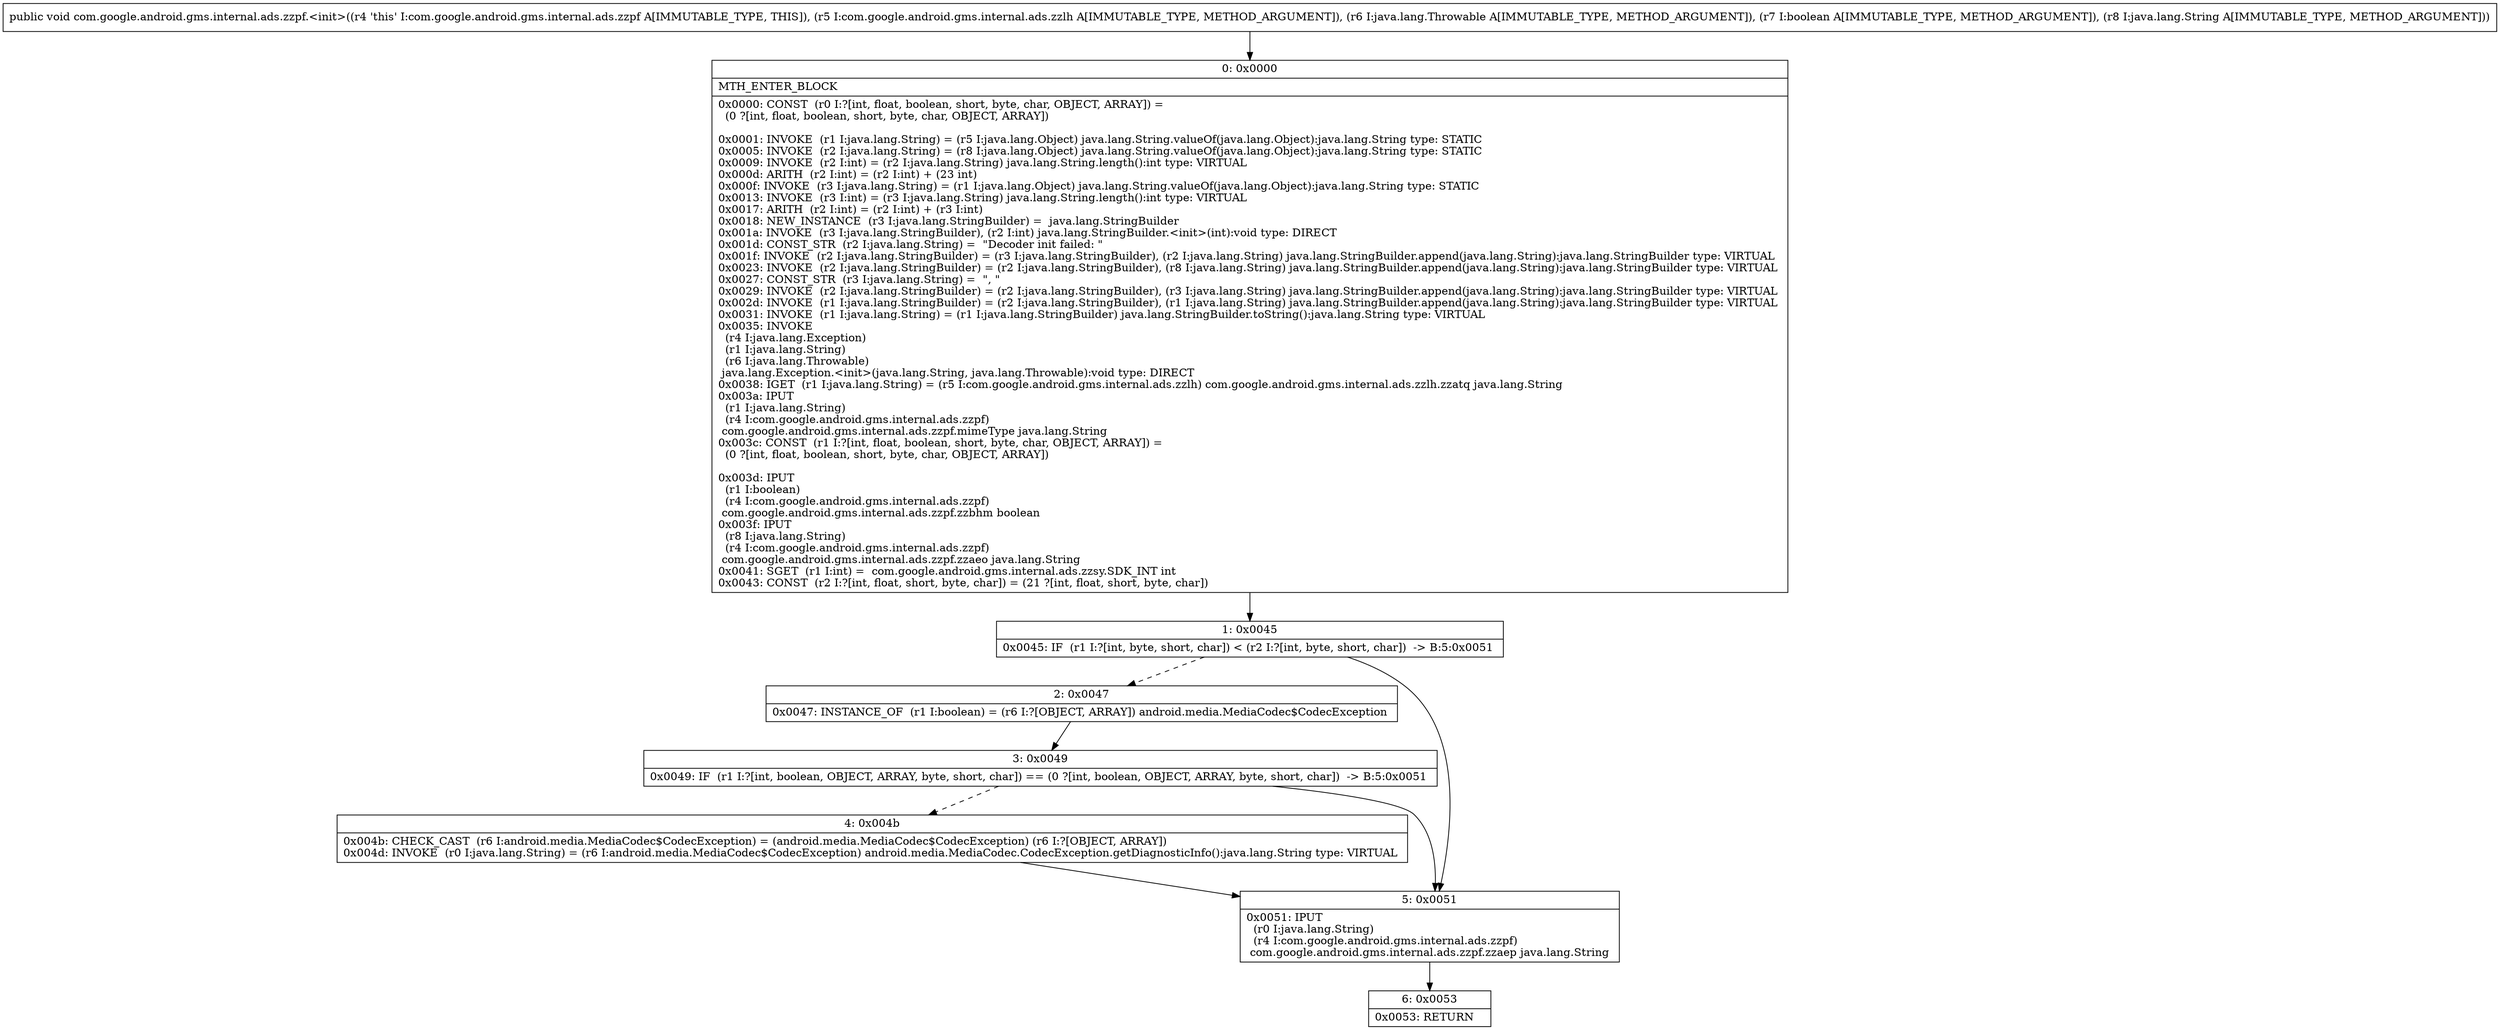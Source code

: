 digraph "CFG forcom.google.android.gms.internal.ads.zzpf.\<init\>(Lcom\/google\/android\/gms\/internal\/ads\/zzlh;Ljava\/lang\/Throwable;ZLjava\/lang\/String;)V" {
Node_0 [shape=record,label="{0\:\ 0x0000|MTH_ENTER_BLOCK\l|0x0000: CONST  (r0 I:?[int, float, boolean, short, byte, char, OBJECT, ARRAY]) = \l  (0 ?[int, float, boolean, short, byte, char, OBJECT, ARRAY])\l \l0x0001: INVOKE  (r1 I:java.lang.String) = (r5 I:java.lang.Object) java.lang.String.valueOf(java.lang.Object):java.lang.String type: STATIC \l0x0005: INVOKE  (r2 I:java.lang.String) = (r8 I:java.lang.Object) java.lang.String.valueOf(java.lang.Object):java.lang.String type: STATIC \l0x0009: INVOKE  (r2 I:int) = (r2 I:java.lang.String) java.lang.String.length():int type: VIRTUAL \l0x000d: ARITH  (r2 I:int) = (r2 I:int) + (23 int) \l0x000f: INVOKE  (r3 I:java.lang.String) = (r1 I:java.lang.Object) java.lang.String.valueOf(java.lang.Object):java.lang.String type: STATIC \l0x0013: INVOKE  (r3 I:int) = (r3 I:java.lang.String) java.lang.String.length():int type: VIRTUAL \l0x0017: ARITH  (r2 I:int) = (r2 I:int) + (r3 I:int) \l0x0018: NEW_INSTANCE  (r3 I:java.lang.StringBuilder) =  java.lang.StringBuilder \l0x001a: INVOKE  (r3 I:java.lang.StringBuilder), (r2 I:int) java.lang.StringBuilder.\<init\>(int):void type: DIRECT \l0x001d: CONST_STR  (r2 I:java.lang.String) =  \"Decoder init failed: \" \l0x001f: INVOKE  (r2 I:java.lang.StringBuilder) = (r3 I:java.lang.StringBuilder), (r2 I:java.lang.String) java.lang.StringBuilder.append(java.lang.String):java.lang.StringBuilder type: VIRTUAL \l0x0023: INVOKE  (r2 I:java.lang.StringBuilder) = (r2 I:java.lang.StringBuilder), (r8 I:java.lang.String) java.lang.StringBuilder.append(java.lang.String):java.lang.StringBuilder type: VIRTUAL \l0x0027: CONST_STR  (r3 I:java.lang.String) =  \", \" \l0x0029: INVOKE  (r2 I:java.lang.StringBuilder) = (r2 I:java.lang.StringBuilder), (r3 I:java.lang.String) java.lang.StringBuilder.append(java.lang.String):java.lang.StringBuilder type: VIRTUAL \l0x002d: INVOKE  (r1 I:java.lang.StringBuilder) = (r2 I:java.lang.StringBuilder), (r1 I:java.lang.String) java.lang.StringBuilder.append(java.lang.String):java.lang.StringBuilder type: VIRTUAL \l0x0031: INVOKE  (r1 I:java.lang.String) = (r1 I:java.lang.StringBuilder) java.lang.StringBuilder.toString():java.lang.String type: VIRTUAL \l0x0035: INVOKE  \l  (r4 I:java.lang.Exception)\l  (r1 I:java.lang.String)\l  (r6 I:java.lang.Throwable)\l java.lang.Exception.\<init\>(java.lang.String, java.lang.Throwable):void type: DIRECT \l0x0038: IGET  (r1 I:java.lang.String) = (r5 I:com.google.android.gms.internal.ads.zzlh) com.google.android.gms.internal.ads.zzlh.zzatq java.lang.String \l0x003a: IPUT  \l  (r1 I:java.lang.String)\l  (r4 I:com.google.android.gms.internal.ads.zzpf)\l com.google.android.gms.internal.ads.zzpf.mimeType java.lang.String \l0x003c: CONST  (r1 I:?[int, float, boolean, short, byte, char, OBJECT, ARRAY]) = \l  (0 ?[int, float, boolean, short, byte, char, OBJECT, ARRAY])\l \l0x003d: IPUT  \l  (r1 I:boolean)\l  (r4 I:com.google.android.gms.internal.ads.zzpf)\l com.google.android.gms.internal.ads.zzpf.zzbhm boolean \l0x003f: IPUT  \l  (r8 I:java.lang.String)\l  (r4 I:com.google.android.gms.internal.ads.zzpf)\l com.google.android.gms.internal.ads.zzpf.zzaeo java.lang.String \l0x0041: SGET  (r1 I:int) =  com.google.android.gms.internal.ads.zzsy.SDK_INT int \l0x0043: CONST  (r2 I:?[int, float, short, byte, char]) = (21 ?[int, float, short, byte, char]) \l}"];
Node_1 [shape=record,label="{1\:\ 0x0045|0x0045: IF  (r1 I:?[int, byte, short, char]) \< (r2 I:?[int, byte, short, char])  \-\> B:5:0x0051 \l}"];
Node_2 [shape=record,label="{2\:\ 0x0047|0x0047: INSTANCE_OF  (r1 I:boolean) = (r6 I:?[OBJECT, ARRAY]) android.media.MediaCodec$CodecException \l}"];
Node_3 [shape=record,label="{3\:\ 0x0049|0x0049: IF  (r1 I:?[int, boolean, OBJECT, ARRAY, byte, short, char]) == (0 ?[int, boolean, OBJECT, ARRAY, byte, short, char])  \-\> B:5:0x0051 \l}"];
Node_4 [shape=record,label="{4\:\ 0x004b|0x004b: CHECK_CAST  (r6 I:android.media.MediaCodec$CodecException) = (android.media.MediaCodec$CodecException) (r6 I:?[OBJECT, ARRAY]) \l0x004d: INVOKE  (r0 I:java.lang.String) = (r6 I:android.media.MediaCodec$CodecException) android.media.MediaCodec.CodecException.getDiagnosticInfo():java.lang.String type: VIRTUAL \l}"];
Node_5 [shape=record,label="{5\:\ 0x0051|0x0051: IPUT  \l  (r0 I:java.lang.String)\l  (r4 I:com.google.android.gms.internal.ads.zzpf)\l com.google.android.gms.internal.ads.zzpf.zzaep java.lang.String \l}"];
Node_6 [shape=record,label="{6\:\ 0x0053|0x0053: RETURN   \l}"];
MethodNode[shape=record,label="{public void com.google.android.gms.internal.ads.zzpf.\<init\>((r4 'this' I:com.google.android.gms.internal.ads.zzpf A[IMMUTABLE_TYPE, THIS]), (r5 I:com.google.android.gms.internal.ads.zzlh A[IMMUTABLE_TYPE, METHOD_ARGUMENT]), (r6 I:java.lang.Throwable A[IMMUTABLE_TYPE, METHOD_ARGUMENT]), (r7 I:boolean A[IMMUTABLE_TYPE, METHOD_ARGUMENT]), (r8 I:java.lang.String A[IMMUTABLE_TYPE, METHOD_ARGUMENT])) }"];
MethodNode -> Node_0;
Node_0 -> Node_1;
Node_1 -> Node_2[style=dashed];
Node_1 -> Node_5;
Node_2 -> Node_3;
Node_3 -> Node_4[style=dashed];
Node_3 -> Node_5;
Node_4 -> Node_5;
Node_5 -> Node_6;
}

